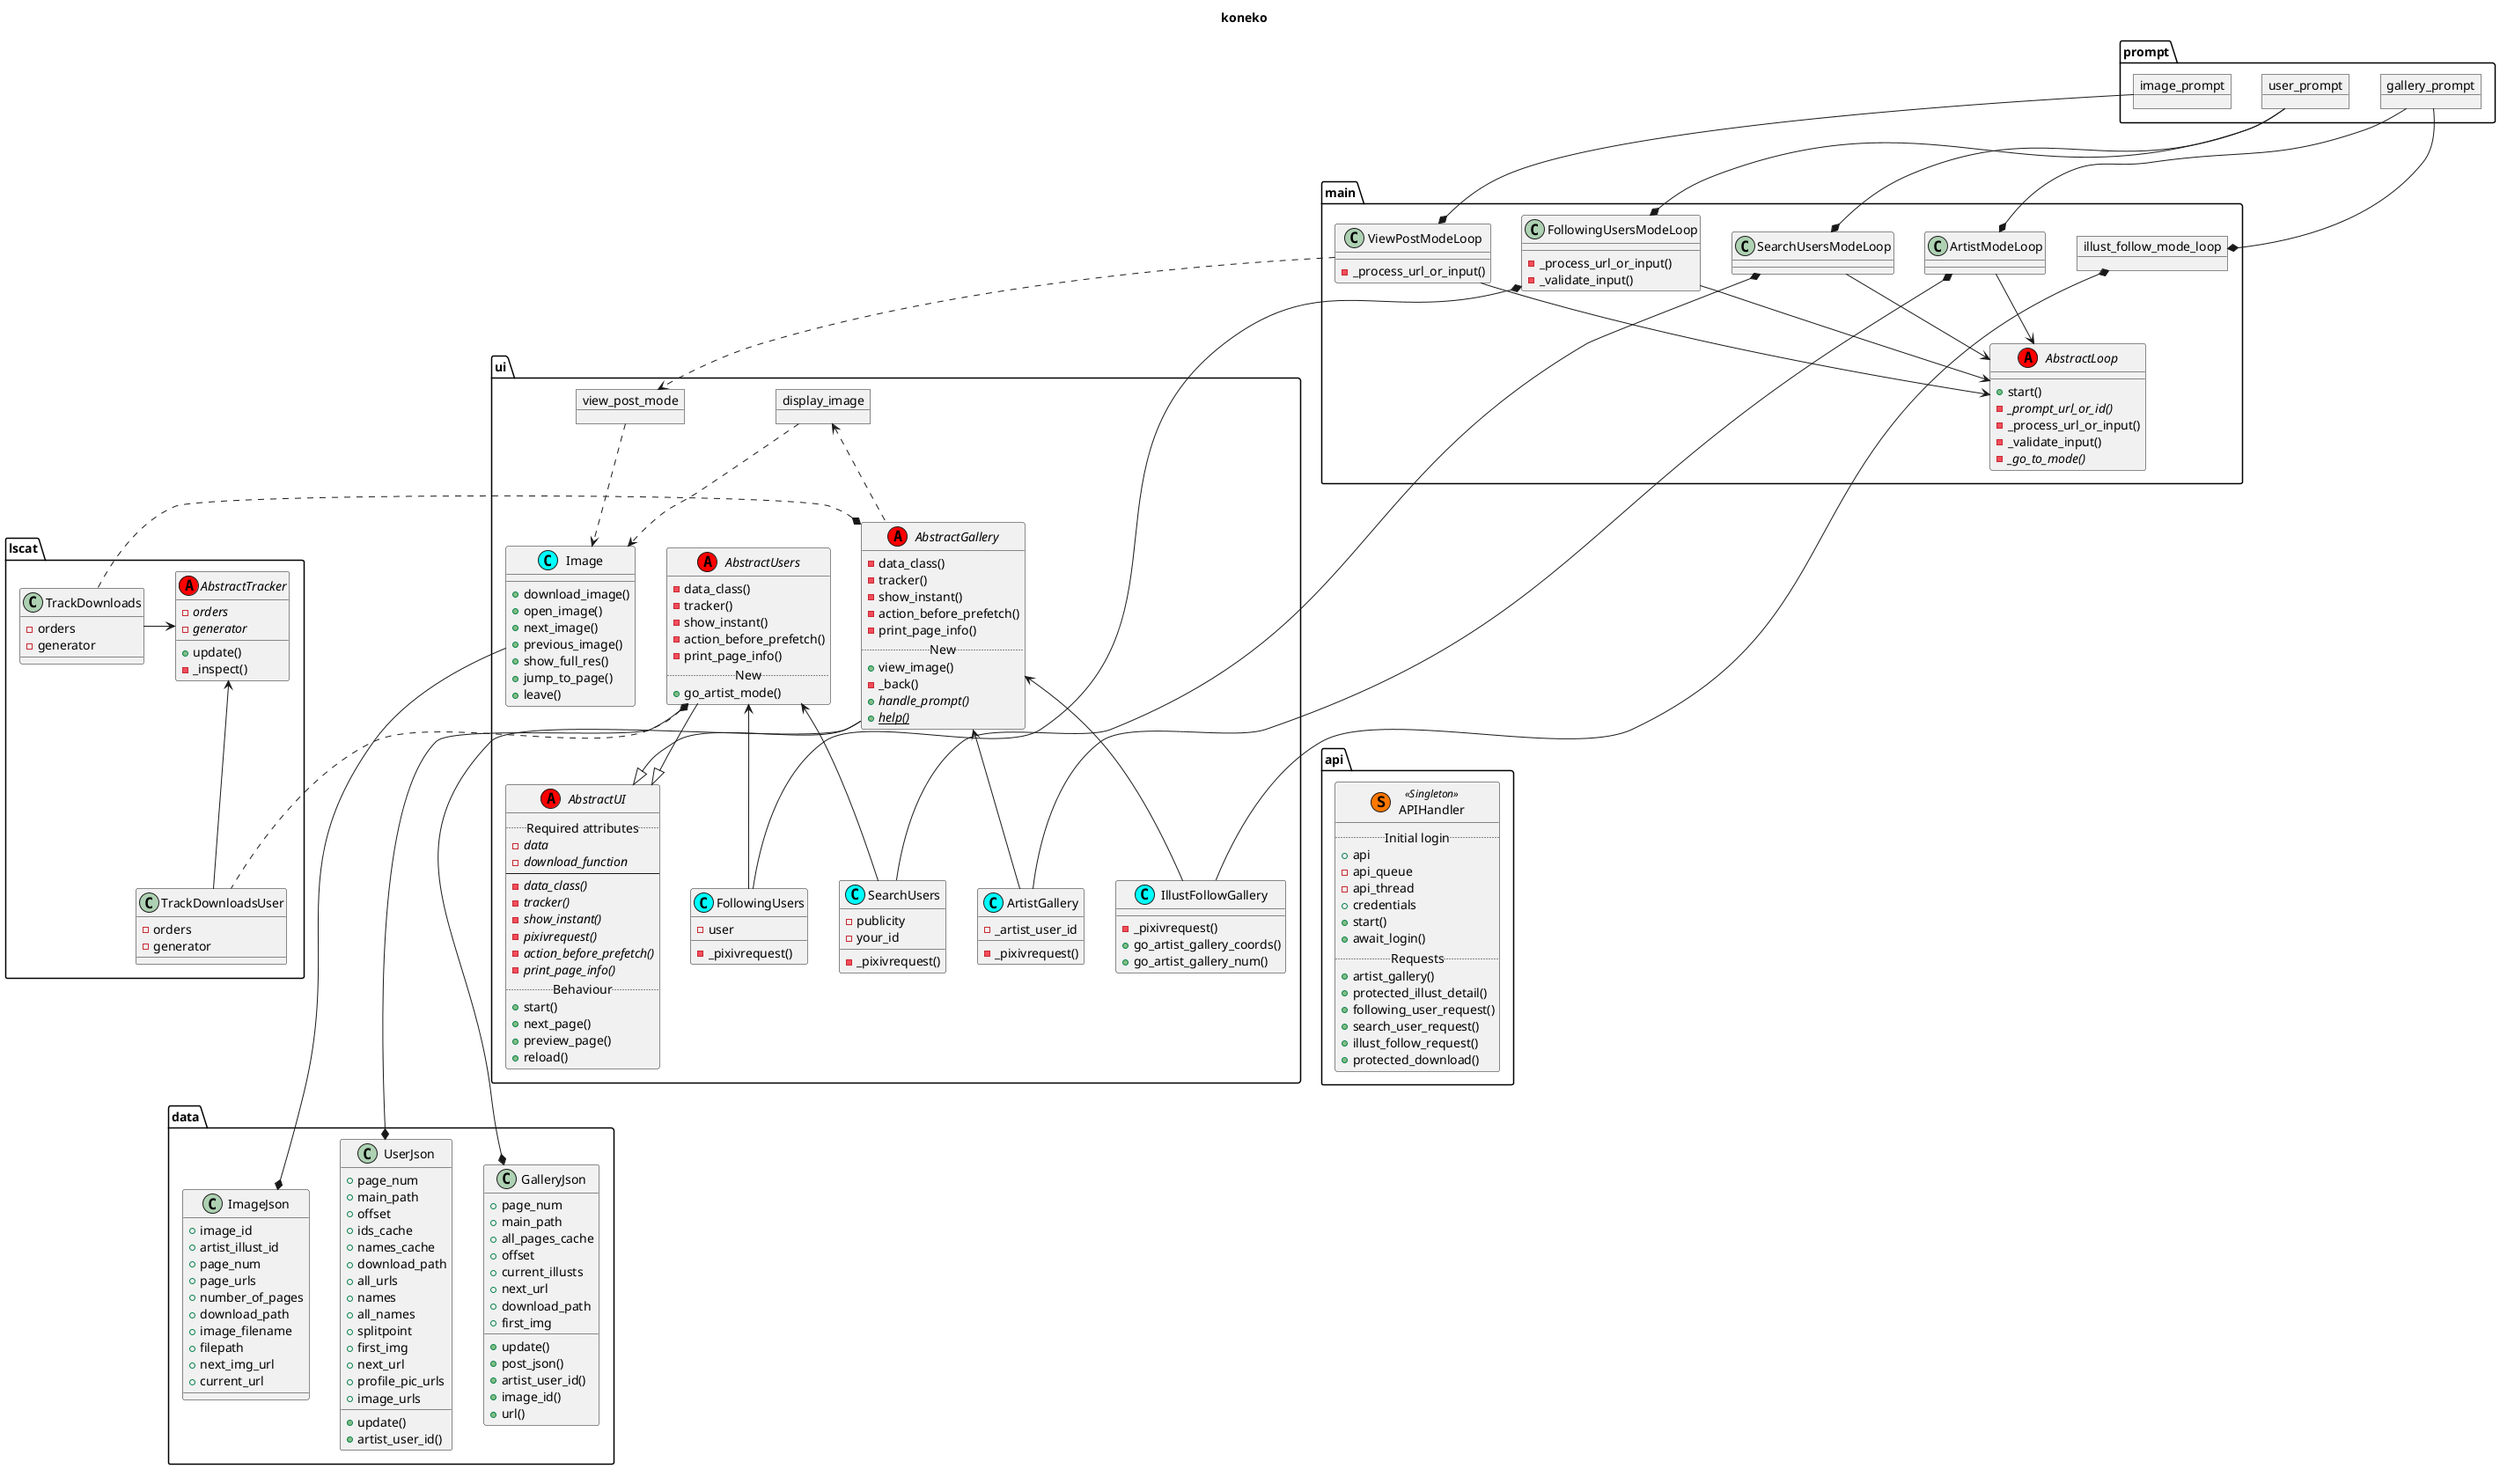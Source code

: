 @startuml

title koneko

abstract class main.AbstractLoop <<(A, red)>>{
  +start()
  -{abstract}_prompt_url_or_id()
  -_process_url_or_input()
  -_validate_input()
  -{abstract}_go_to_mode()
}

class main.ArtistModeLoop {
}
package main {
    object illust_follow_mode_loop
}

main.AbstractLoop <-up- main.ArtistModeLoop
main.AbstractLoop <-up[hidden]- illust_follow_mode_loop

abstract class ui.AbstractUI <<(A, red)>>{
    ..Required attributes..
    - {abstract} data
    - {abstract} download_function
    --
    -{abstract}data_class()
    -{abstract}tracker()
    -{abstract}show_instant()
    -{abstract}pixivrequest()
    -{abstract}action_before_prefetch()
    -{abstract}print_page_info()
    ..Behaviour..
    +start()
    +next_page()
    +preview_page()
    +reload()
}

abstract class ui.AbstractGallery <<(A, red)>>{
    -data_class()
    -tracker()
    -show_instant()
    -action_before_prefetch()
    -print_page_info()
    ..New..
    +view_image()
    -_back()
    +{abstract}handle_prompt()
    +{abstract}{static}help()
}
ui.AbstractUI <|-up- ui.AbstractGallery

class ui.ArtistGallery <<(C, cyan)>>{
    - _artist_user_id
    -_pixivrequest()
}
class ui.IllustFollowGallery <<(C, cyan)>>{
    -_pixivrequest()
    +go_artist_gallery_coords()
    +go_artist_gallery_num()
}
main.ArtistModeLoop*-down- ui.ArtistGallery

illust_follow_mode_loop*-down- ui.IllustFollowGallery

ui.AbstractGallery <-down- ui.IllustFollowGallery

ui.AbstractGallery <-down- ui.ArtistGallery

class main.ViewPostModeLoop {
    -_process_url_or_input()
}
package ui {
    object view_post_mode
    object display_image
}
class ui.Image <<(C, cyan)>>{
    + download_image()
    + open_image()
    + next_image()
    + previous_image()
    + show_full_res()
    + jump_to_page()
    + leave()
}

main.AbstractLoop <-up- main.ViewPostModeLoop
main.ViewPostModeLoop ..> view_post_mode
view_post_mode ..> ui.Image
display_image ..> ui.Image
display_image <.. ui.AbstractGallery


class main.FollowingUsersModeLoop {
    -_process_url_or_input()
    -_validate_input()
}
class main.SearchUsersModeLoop
main.AbstractLoop <-up- main.FollowingUsersModeLoop
main.AbstractLoop <-up- main.SearchUsersModeLoop

class ui.FollowingUsers <<(C, cyan)>> {
    - user
    -_pixivrequest()
}
class ui.SearchUsers <<(C, cyan)>> {
    - publicity
    - your_id
    -_pixivrequest()
}
abstract class ui.AbstractUsers <<(A, red)>>{
    -data_class()
    -tracker()
    -show_instant()
    -action_before_prefetch()
    -print_page_info()
    ..New..
    +go_artist_mode()
}
ui.AbstractUI <|-up- ui.AbstractUsers
ui.AbstractUsers <-down- ui.FollowingUsers
ui.AbstractUsers <-down- ui.SearchUsers
main.FollowingUsersModeLoop*-down- ui.FollowingUsers
main.SearchUsersModeLoop*-down- ui.SearchUsers


abstract class lscat.AbstractTracker <<(A, red)>>{
    - {abstract} orders
    - {abstract} generator
    +update()
    -_inspect()
}
class lscat.TrackDownloads {
    - orders
    - generator
}
class lscat.TrackDownloadsUser {
    - orders
    - generator
}

lscat.AbstractTracker <- lscat.TrackDownloadsUser
lscat.AbstractTracker <-right- lscat.TrackDownloads

ui.AbstractUsers *.down. lscat.TrackDownloadsUser
ui.AbstractGallery *.left lscat.TrackDownloads

lscat.TrackDownloadsUser -up[hidden]-> lscat.TrackDownloads

package prompt {
    object user_prompt
    object gallery_prompt
    object image_prompt

    user_prompt -down[hidden]-> main.AbstractLoop
    gallery_prompt -down[hidden]-> main.AbstractLoop
    image_prompt -down[hidden]-> main.AbstractLoop

    main.ArtistModeLoop *-up-- gallery_prompt
    main.ViewPostModeLoop *-up-- image_prompt
    main.FollowingUsersModeLoop *-left-- user_prompt
    main.SearchUsersModeLoop *-left-- user_prompt
    illust_follow_mode_loop *-up-- gallery_prompt
}


class data.GalleryJson {
    + page_num
    + main_path
    + all_pages_cache
    + offset
    + current_illusts
    + next_url
    + download_path
    + first_img
    +update()
    +post_json()
    +artist_user_id()
    +image_id()
    +url()
}
class data.ImageJson {
    + image_id
    + artist_illust_id
    + page_num
    + page_urls
    + number_of_pages
    + download_path
    + image_filename
    + filepath
    + next_img_url
    + current_url
}
class data.UserJson {
    + page_num
    + main_path
    + offset
    + ids_cache
    + names_cache
    + download_path
    + all_urls
    + names
    + all_names
    + splitpoint
    + first_img
    + next_url
    + profile_pic_urls
    + image_urls
    +update()
    +artist_user_id()
}

data.GalleryJson *-up-- ui.AbstractGallery
data.ImageJson *-up-- ui.Image
data.UserJson *-up-- ui.AbstractUsers


class api.APIHandler << (S,#FF7700) Singleton >> {
    ..Initial login..
    + api
    - api_queue
    - api_thread
    + credentials
    +start()
    +await_login()
    ..Requests..
    +artist_gallery()
    +protected_illust_detail()
    +following_user_request()
    +search_user_request()
    +illust_follow_request()
    +protected_download()
}

api.APIHandler ---left[hidden]-> ui.AbstractUI

@enduml
